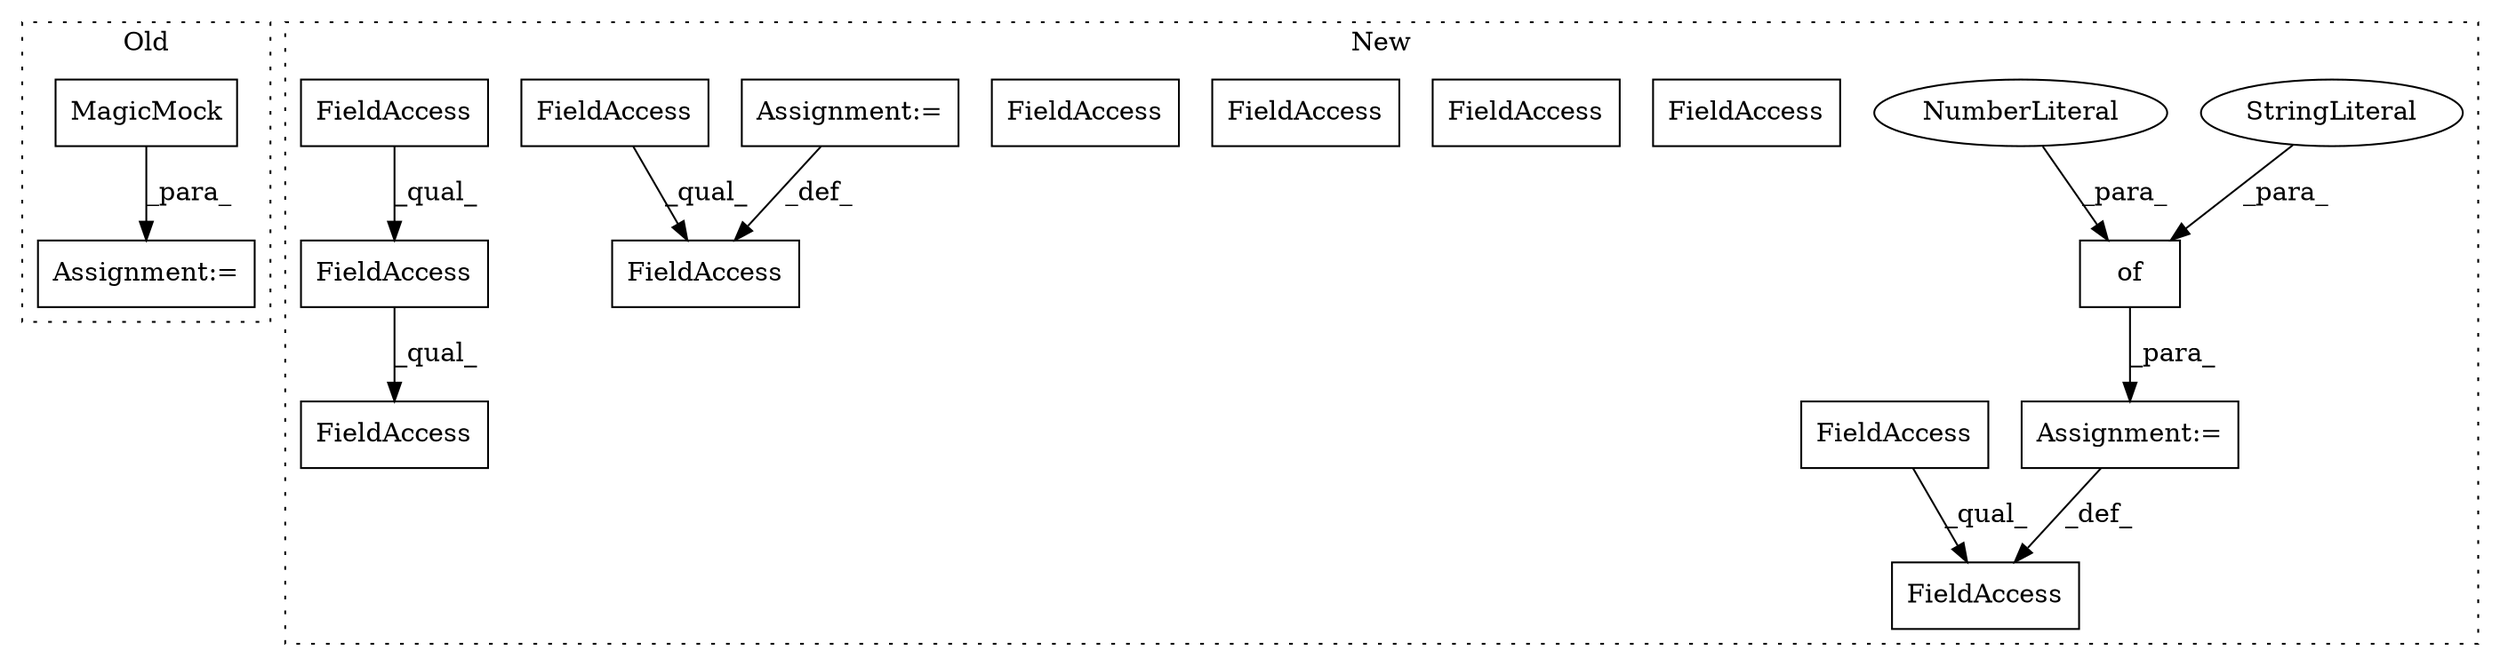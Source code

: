 digraph G {
subgraph cluster0 {
1 [label="MagicMock" a="32" s="7358" l="11" shape="box"];
3 [label="Assignment:=" a="7" s="7352" l="1" shape="box"];
label = "Old";
style="dotted";
}
subgraph cluster1 {
2 [label="of" a="32" s="7972,7992" l="3,1" shape="box"];
4 [label="StringLiteral" a="45" s="7977" l="15" shape="ellipse"];
5 [label="Assignment:=" a="7" s="7967" l="1" shape="box"];
6 [label="NumberLiteral" a="34" s="7975" l="1" shape="ellipse"];
7 [label="FieldAccess" a="22" s="7917" l="50" shape="box"];
8 [label="FieldAccess" a="22" s="7999" l="48" shape="box"];
9 [label="FieldAccess" a="22" s="7851" l="41" shape="box"];
10 [label="FieldAccess" a="22" s="7851" l="48" shape="box"];
11 [label="FieldAccess" a="22" s="7999" l="58" shape="box"];
12 [label="FieldAccess" a="22" s="7917" l="41" shape="box"];
13 [label="FieldAccess" a="22" s="8137" l="41" shape="box"];
14 [label="FieldAccess" a="22" s="7999" l="41" shape="box"];
15 [label="Assignment:=" a="7" s="7899" l="1" shape="box"];
16 [label="FieldAccess" a="22" s="7917" l="41" shape="box"];
17 [label="FieldAccess" a="22" s="7851" l="41" shape="box"];
18 [label="FieldAccess" a="22" s="7999" l="41" shape="box"];
label = "New";
style="dotted";
}
1 -> 3 [label="_para_"];
2 -> 5 [label="_para_"];
4 -> 2 [label="_para_"];
5 -> 7 [label="_def_"];
6 -> 2 [label="_para_"];
8 -> 11 [label="_qual_"];
15 -> 10 [label="_def_"];
16 -> 7 [label="_qual_"];
17 -> 10 [label="_qual_"];
18 -> 8 [label="_qual_"];
}